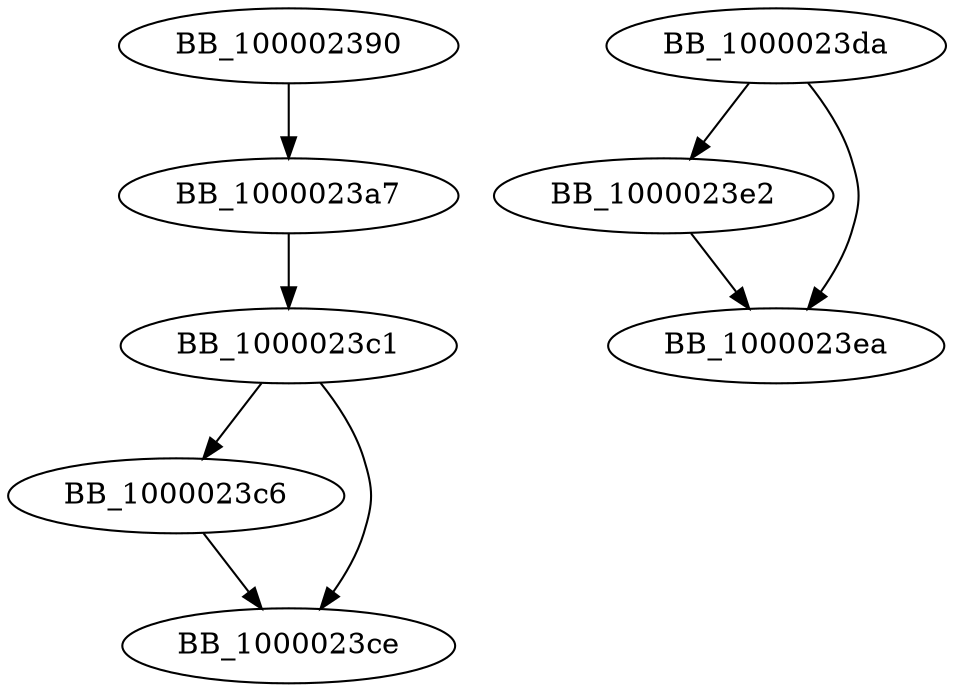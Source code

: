 DiGraph __ZN9Converter9outStringEv{
BB_100002390->BB_1000023a7
BB_1000023a7->BB_1000023c1
BB_1000023c1->BB_1000023c6
BB_1000023c1->BB_1000023ce
BB_1000023c6->BB_1000023ce
BB_1000023da->BB_1000023e2
BB_1000023da->BB_1000023ea
BB_1000023e2->BB_1000023ea
}

